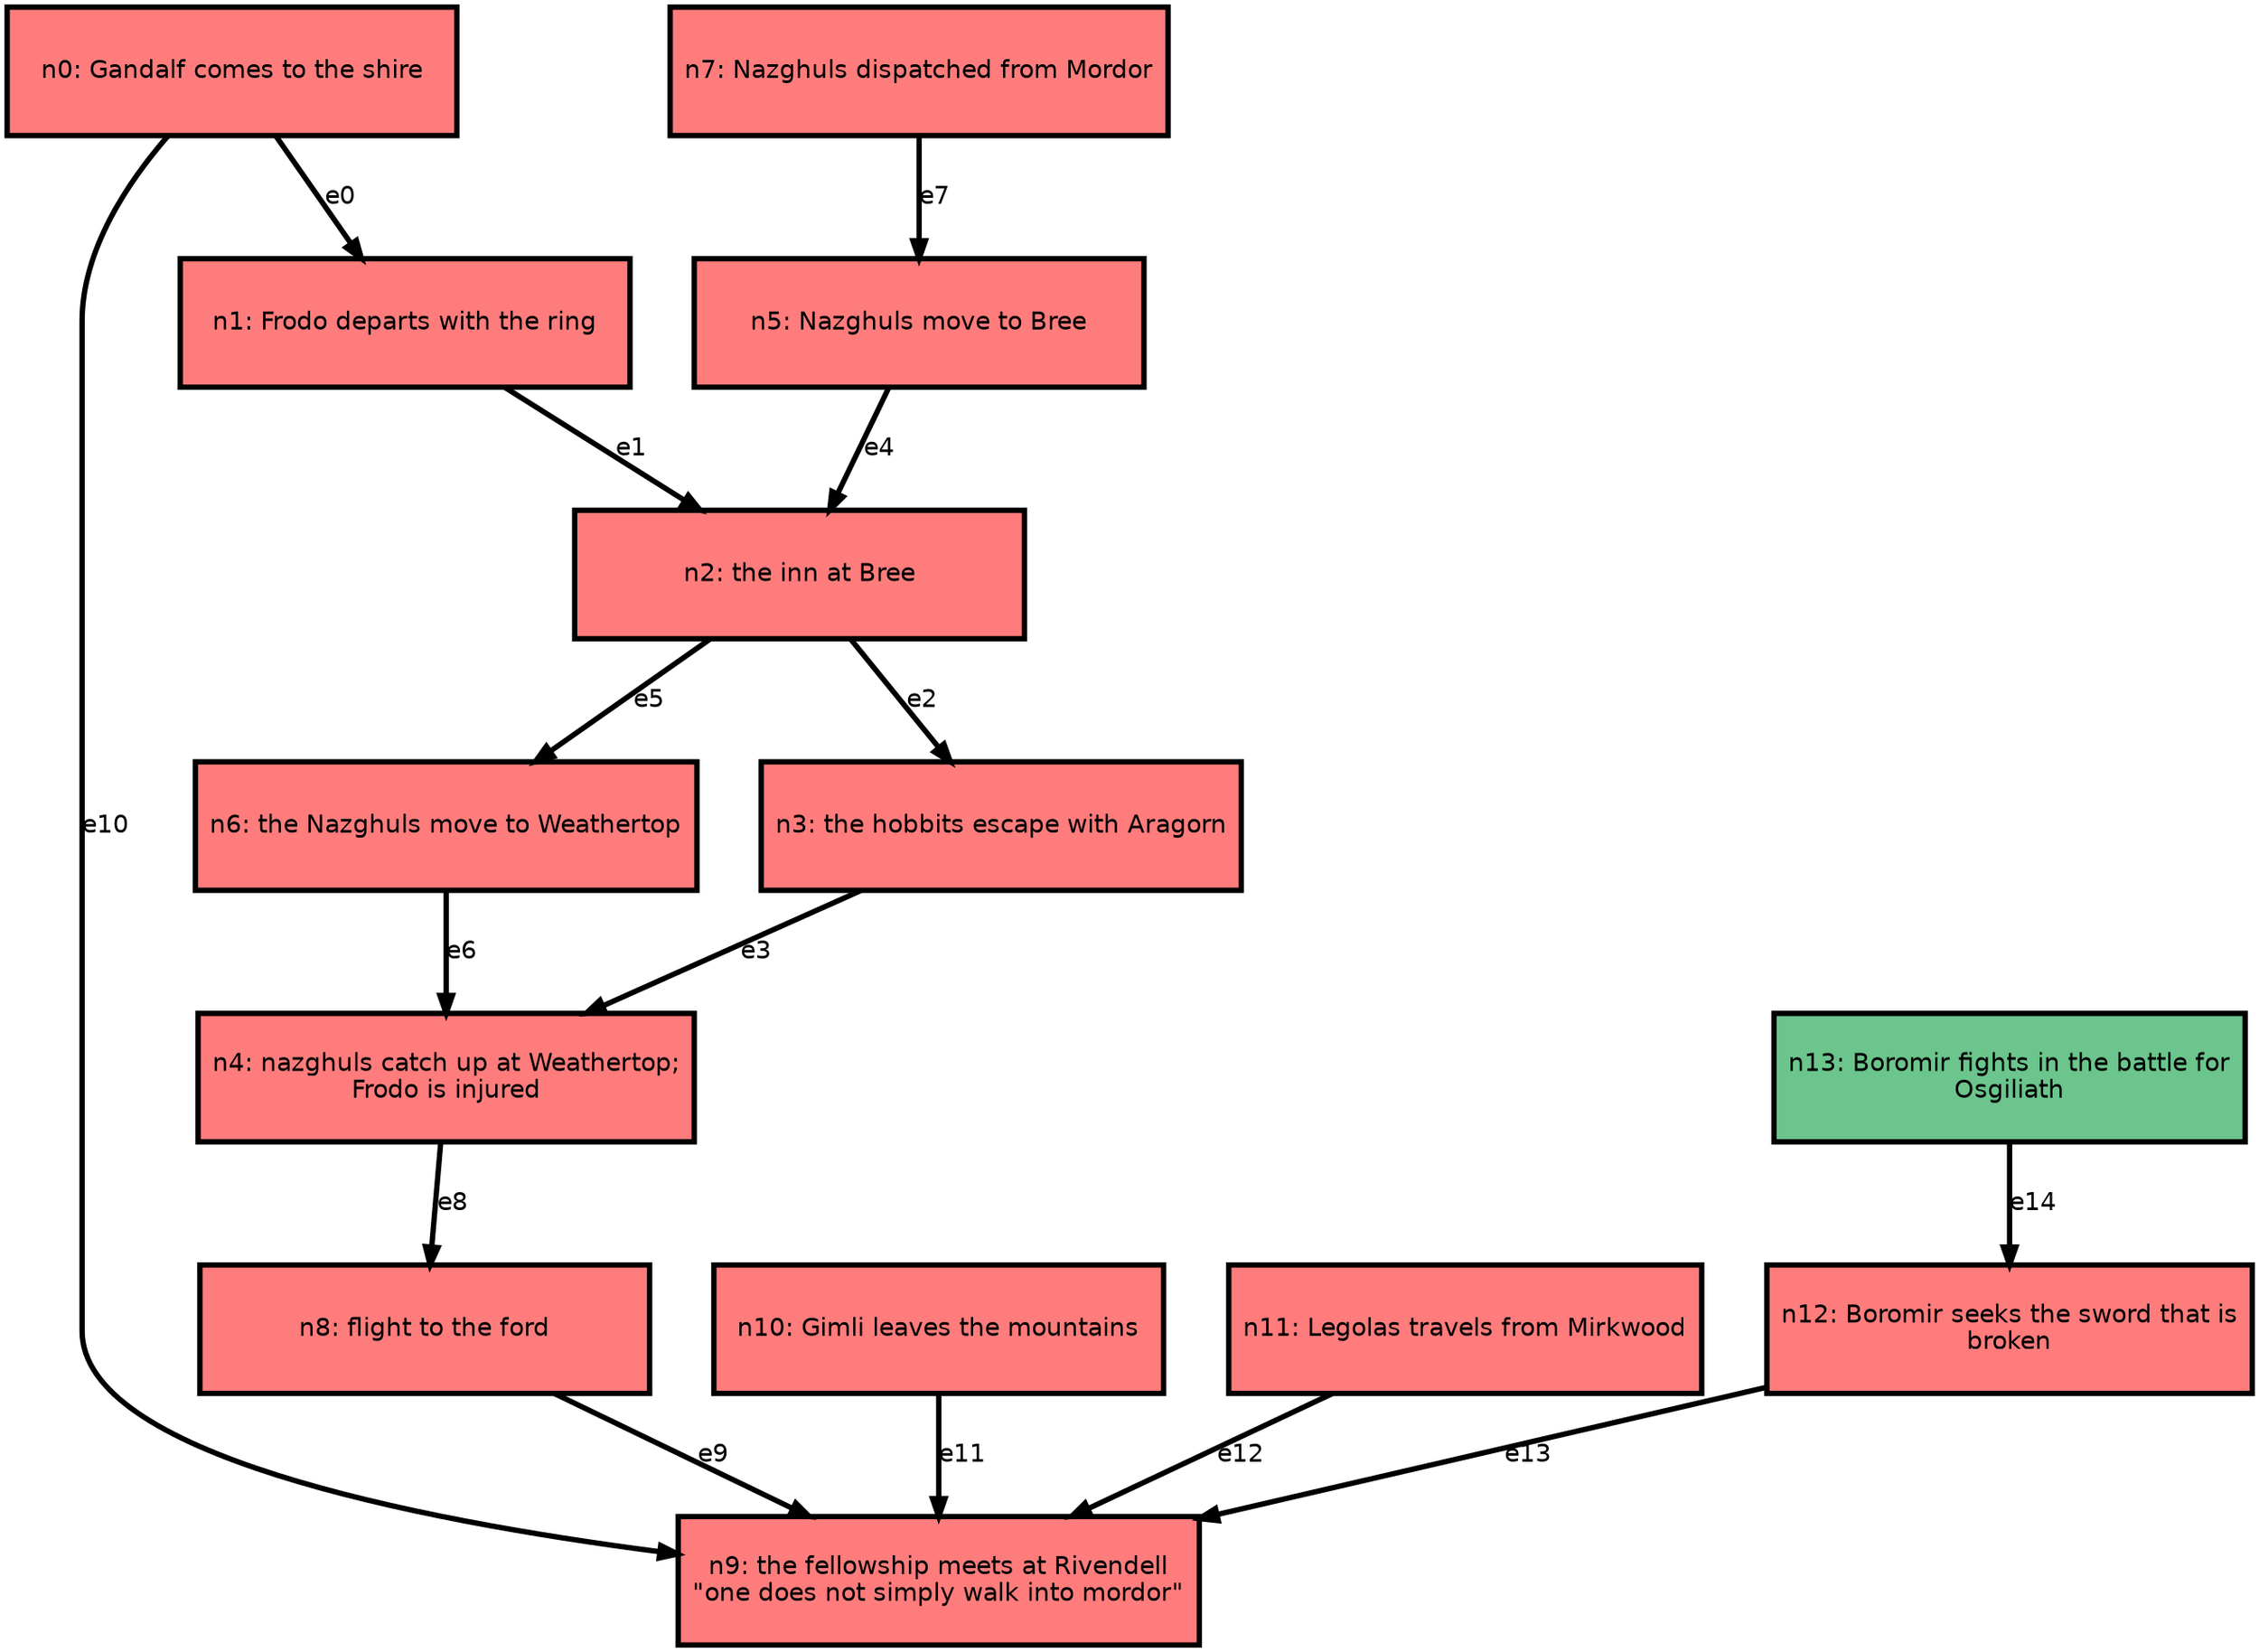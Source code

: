digraph {

    graph [fontname = "helvetica" rankdir=TB ranksep=0.75 nodesep=0.5];
    node [fontname = "helvetica" style="filled" shape=box height=1 width=3.5 penwidth=3];
    edge [fontname = "helvetica" penwidth=3 color="#000"];

    "n0" [label="n0: Gandalf comes to the shire" fillcolor="#FF7C7C" color="#000" fontcolor="#000"]
    "n1" [label="n1: Frodo departs with the ring" fillcolor="#FF7C7C" color="#000" fontcolor="#000"]
    "n2" [label="n2: the inn at Bree" fillcolor="#FF7C7C" color="#000" fontcolor="#000"]
    "n3" [label="n3: the hobbits escape with Aragorn" fillcolor="#FF7C7C" color="#000" fontcolor="#000"]
    "n4" [label="n4: nazghuls catch up at Weathertop;\nFrodo is injured" fillcolor="#FF7C7C" color="#000" fontcolor="#000"]
    "n5" [label="n5: Nazghuls move to Bree" fillcolor="#FF7C7C" color="#000" fontcolor="#000"]
    "n6" [label="n6: the Nazghuls move to Weathertop" fillcolor="#FF7C7C" color="#000" fontcolor="#000"]
    "n7" [label="n7: Nazghuls dispatched from Mordor" fillcolor="#FF7C7C" color="#000" fontcolor="#000"]
    "n8" [label="n8: flight to the ford" fillcolor="#FF7C7C" color="#000" fontcolor="#000"]
    "n9" [label="n9: the fellowship meets at Rivendell\n\"one does not simply walk into mordor\"" fillcolor="#FF7C7C" color="#000" fontcolor="#000"]
    "n10" [label="n10: Gimli leaves the mountains" fillcolor="#FF7C7C" color="#000" fontcolor="#000"]
    "n11" [label="n11: Legolas travels from Mirkwood" fillcolor="#FF7C7C" color="#000" fontcolor="#000"]
    "n12" [label="n12: Boromir seeks the sword that is\nbroken" fillcolor="#FF7C7C" color="#000" fontcolor="#000"]
    "n13" [label="n13: Boromir fights in the battle for\nOsgiliath" fillcolor="#6BC58C" color="#000" fontcolor="#000"]

    "n0" -> "n1" [label="e0"];
    "n1" -> "n2" [label="e1"];
    "n2" -> "n3" [label="e2"];
    "n3" -> "n4" [label="e3"];
    "n5" -> "n2" [label="e4"];
    "n2" -> "n6" [label="e5"];
    "n6" -> "n4" [label="e6"];
    "n7" -> "n5" [label="e7"];
    "n4" -> "n8" [label="e8"];
    "n8" -> "n9" [label="e9"];
    "n0" -> "n9" [label="e10"];
    "n10" -> "n9" [label="e11"];
    "n11" -> "n9" [label="e12"];
    "n12" -> "n9" [label="e13"];
    "n13" -> "n12" [label="e14"];

}
